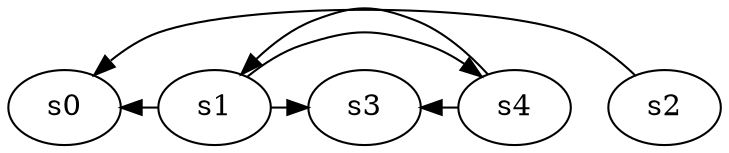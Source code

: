 digraph game_0826_complex_5 {
    s0 [name="s0", player=1];
    s1 [name="s1", player=0, target=1];
    s2 [name="s2", player=0];
    s3 [name="s3", player=1, target=1];
    s4 [name="s4", player=1];

    s1 -> s0 [constraint="time % 2 == 0 && time % 4 == 2"];
    s1 -> s3 [constraint="time == 13 || time == 14 || time == 24"];
    s1 -> s4 [constraint="!(time % 5 == 0)"];
    s2 -> s0 [constraint="time == 11"];
    s4 -> s1 [constraint="time % 6 == 0"];
    s4 -> s3 [constraint="!(time % 6 == 5)"];
}
